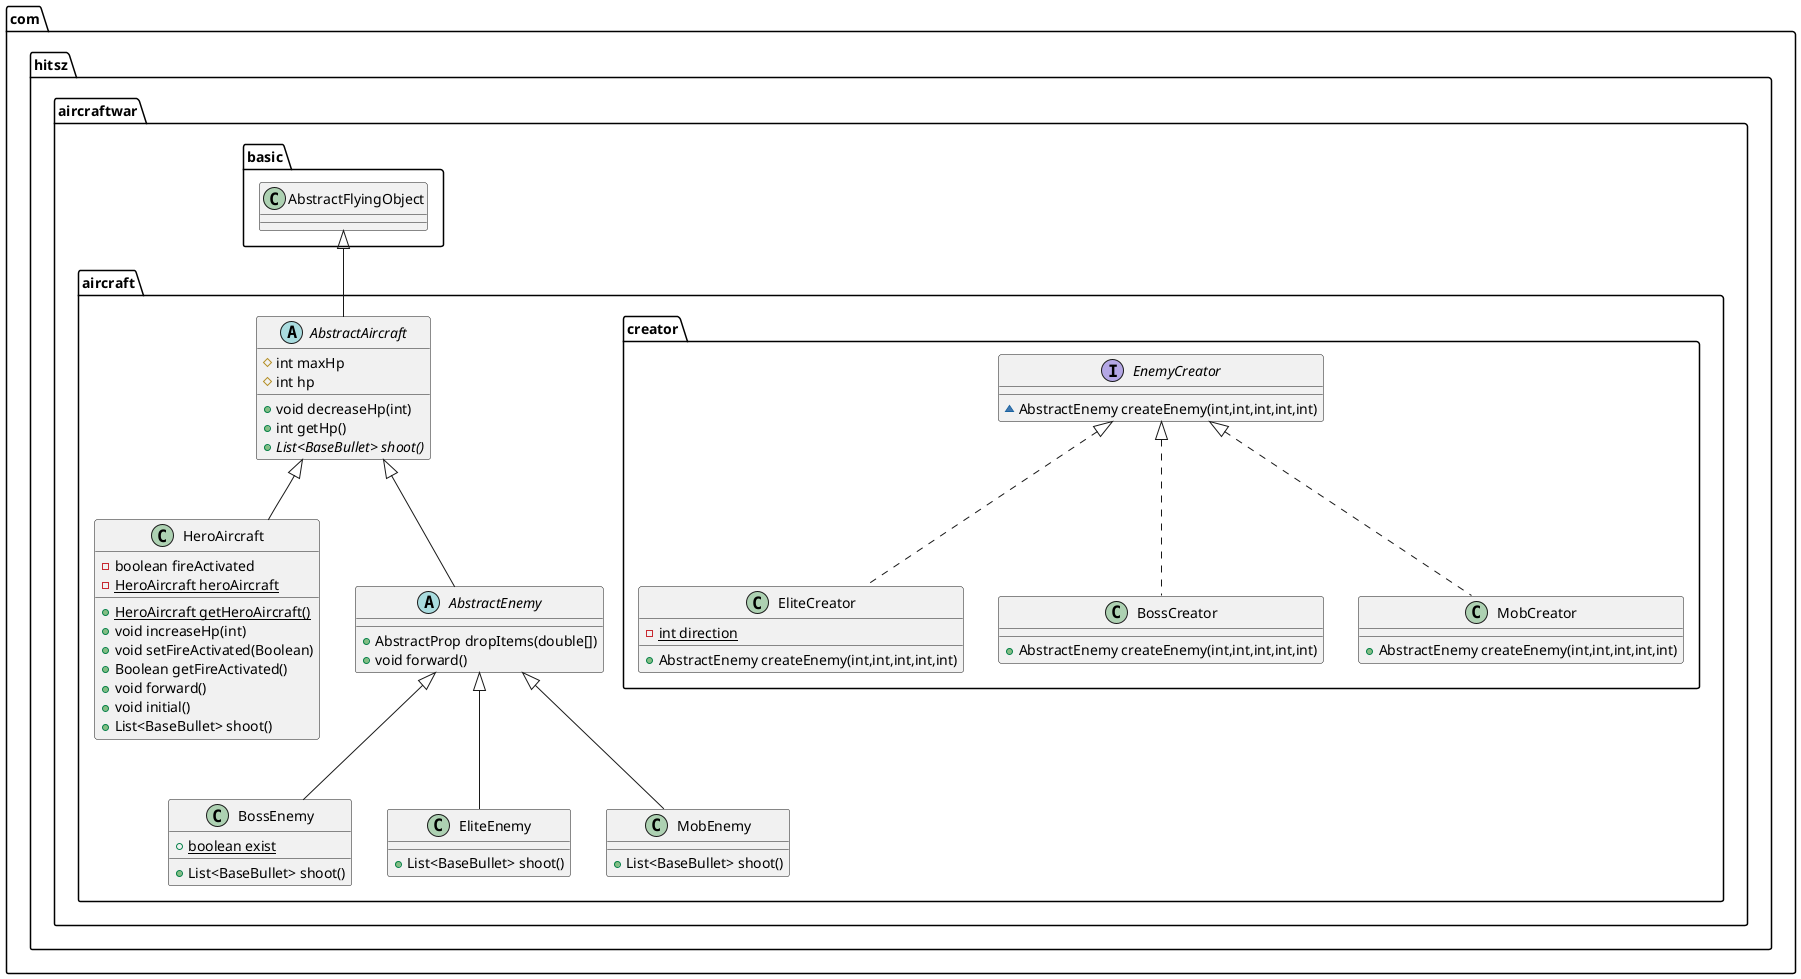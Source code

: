 @startuml
class com.hitsz.aircraftwar.aircraft.BossEnemy {
+ {static} boolean exist
+ List<BaseBullet> shoot()
}
interface com.hitsz.aircraftwar.aircraft.creator.EnemyCreator {
~ AbstractEnemy createEnemy(int,int,int,int,int)
}
class com.hitsz.aircraftwar.aircraft.EliteEnemy {
+ List<BaseBullet> shoot()
}
class com.hitsz.aircraftwar.aircraft.creator.EliteCreator {
- {static} int direction
+ AbstractEnemy createEnemy(int,int,int,int,int)
}
class com.hitsz.aircraftwar.aircraft.HeroAircraft {
- boolean fireActivated
- {static} HeroAircraft heroAircraft
+ {static} HeroAircraft getHeroAircraft()
+ void increaseHp(int)
+ void setFireActivated(Boolean)
+ Boolean getFireActivated()
+ void forward()
+ void initial()
+ List<BaseBullet> shoot()
}
abstract class com.hitsz.aircraftwar.aircraft.AbstractEnemy {
+ AbstractProp dropItems(double[])
+ void forward()
}
class com.hitsz.aircraftwar.aircraft.creator.BossCreator {
+ AbstractEnemy createEnemy(int,int,int,int,int)
}
class com.hitsz.aircraftwar.aircraft.creator.MobCreator {
+ AbstractEnemy createEnemy(int,int,int,int,int)
}
class com.hitsz.aircraftwar.aircraft.MobEnemy {
+ List<BaseBullet> shoot()
}
abstract class com.hitsz.aircraftwar.aircraft.AbstractAircraft {
# int maxHp
# int hp
+ void decreaseHp(int)
+ int getHp()
+ {abstract}List<BaseBullet> shoot()
}


com.hitsz.aircraftwar.aircraft.AbstractEnemy <|-- com.hitsz.aircraftwar.aircraft.BossEnemy
com.hitsz.aircraftwar.aircraft.AbstractEnemy <|-- com.hitsz.aircraftwar.aircraft.EliteEnemy
com.hitsz.aircraftwar.aircraft.creator.EnemyCreator <|.. com.hitsz.aircraftwar.aircraft.creator.EliteCreator
com.hitsz.aircraftwar.aircraft.AbstractAircraft <|-- com.hitsz.aircraftwar.aircraft.HeroAircraft
com.hitsz.aircraftwar.aircraft.AbstractAircraft <|-- com.hitsz.aircraftwar.aircraft.AbstractEnemy
com.hitsz.aircraftwar.aircraft.creator.EnemyCreator <|.. com.hitsz.aircraftwar.aircraft.creator.BossCreator
com.hitsz.aircraftwar.aircraft.creator.EnemyCreator <|.. com.hitsz.aircraftwar.aircraft.creator.MobCreator
com.hitsz.aircraftwar.aircraft.AbstractEnemy <|-- com.hitsz.aircraftwar.aircraft.MobEnemy
com.hitsz.aircraftwar.basic.AbstractFlyingObject <|-- com.hitsz.aircraftwar.aircraft.AbstractAircraft
@enduml